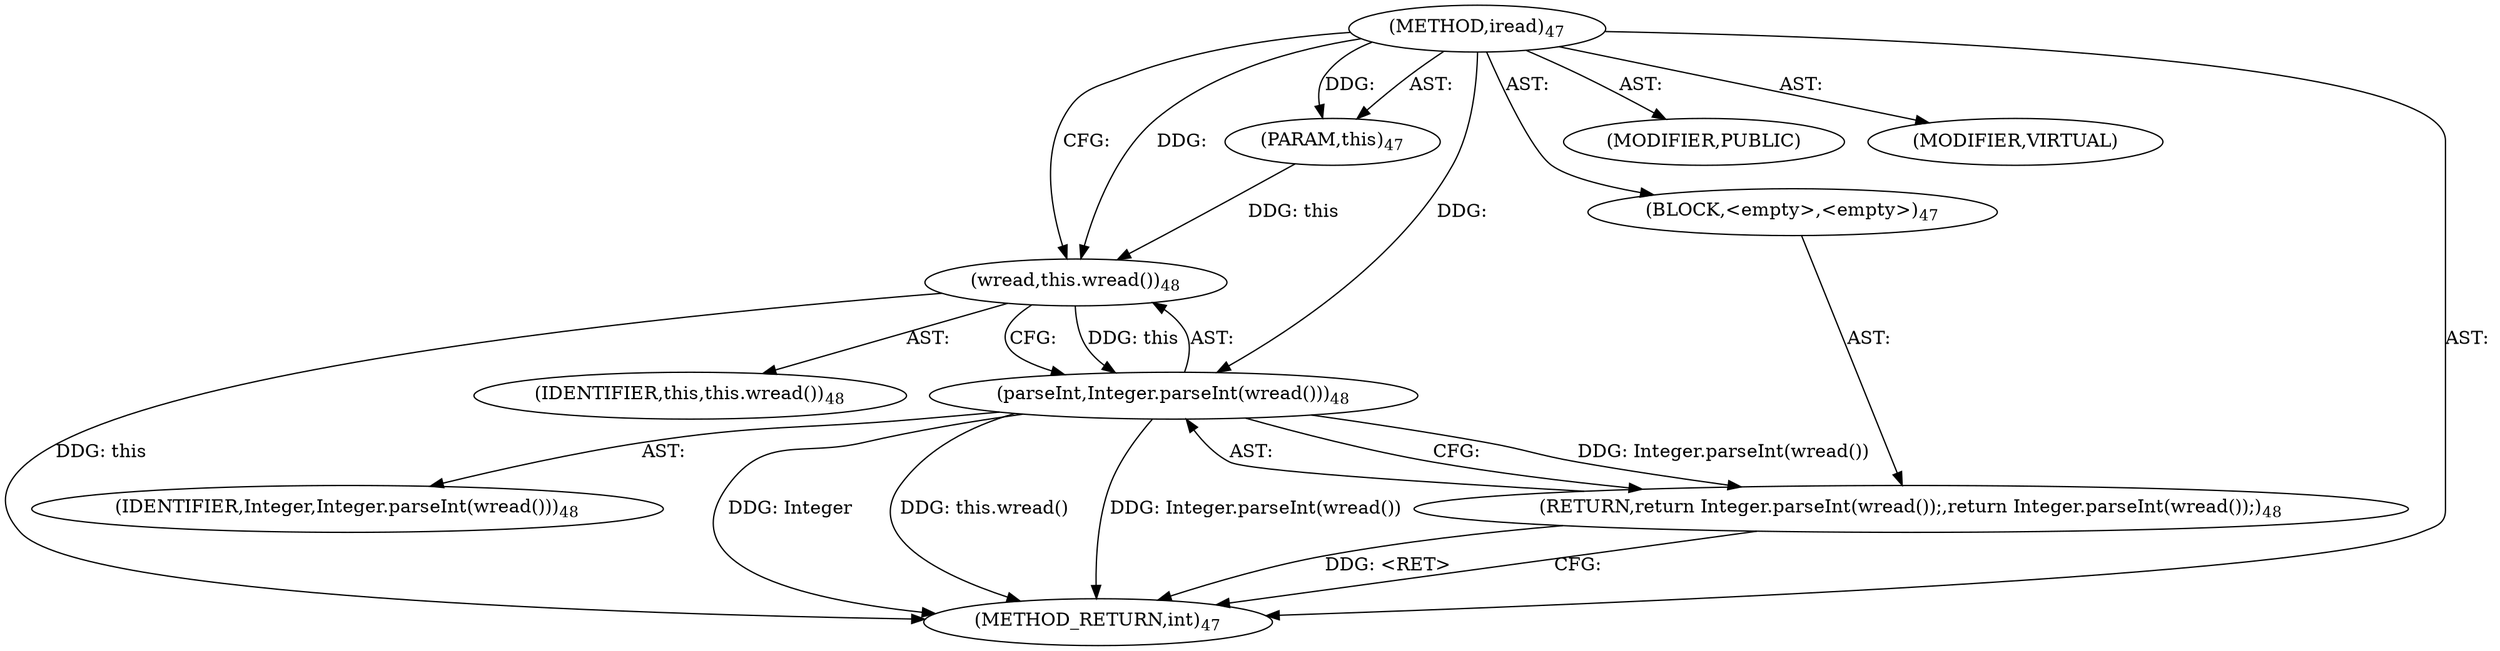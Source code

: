 digraph "iread" {  
"151" [label = <(METHOD,iread)<SUB>47</SUB>> ]
"7" [label = <(PARAM,this)<SUB>47</SUB>> ]
"152" [label = <(BLOCK,&lt;empty&gt;,&lt;empty&gt;)<SUB>47</SUB>> ]
"153" [label = <(RETURN,return Integer.parseInt(wread());,return Integer.parseInt(wread());)<SUB>48</SUB>> ]
"154" [label = <(parseInt,Integer.parseInt(wread()))<SUB>48</SUB>> ]
"155" [label = <(IDENTIFIER,Integer,Integer.parseInt(wread()))<SUB>48</SUB>> ]
"156" [label = <(wread,this.wread())<SUB>48</SUB>> ]
"6" [label = <(IDENTIFIER,this,this.wread())<SUB>48</SUB>> ]
"157" [label = <(MODIFIER,PUBLIC)> ]
"158" [label = <(MODIFIER,VIRTUAL)> ]
"159" [label = <(METHOD_RETURN,int)<SUB>47</SUB>> ]
  "151" -> "7"  [ label = "AST: "] 
  "151" -> "152"  [ label = "AST: "] 
  "151" -> "157"  [ label = "AST: "] 
  "151" -> "158"  [ label = "AST: "] 
  "151" -> "159"  [ label = "AST: "] 
  "152" -> "153"  [ label = "AST: "] 
  "153" -> "154"  [ label = "AST: "] 
  "154" -> "155"  [ label = "AST: "] 
  "154" -> "156"  [ label = "AST: "] 
  "156" -> "6"  [ label = "AST: "] 
  "153" -> "159"  [ label = "CFG: "] 
  "154" -> "153"  [ label = "CFG: "] 
  "156" -> "154"  [ label = "CFG: "] 
  "151" -> "156"  [ label = "CFG: "] 
  "153" -> "159"  [ label = "DDG: &lt;RET&gt;"] 
  "154" -> "159"  [ label = "DDG: Integer"] 
  "156" -> "159"  [ label = "DDG: this"] 
  "154" -> "159"  [ label = "DDG: this.wread()"] 
  "154" -> "159"  [ label = "DDG: Integer.parseInt(wread())"] 
  "151" -> "7"  [ label = "DDG: "] 
  "154" -> "153"  [ label = "DDG: Integer.parseInt(wread())"] 
  "151" -> "154"  [ label = "DDG: "] 
  "156" -> "154"  [ label = "DDG: this"] 
  "7" -> "156"  [ label = "DDG: this"] 
  "151" -> "156"  [ label = "DDG: "] 
}

